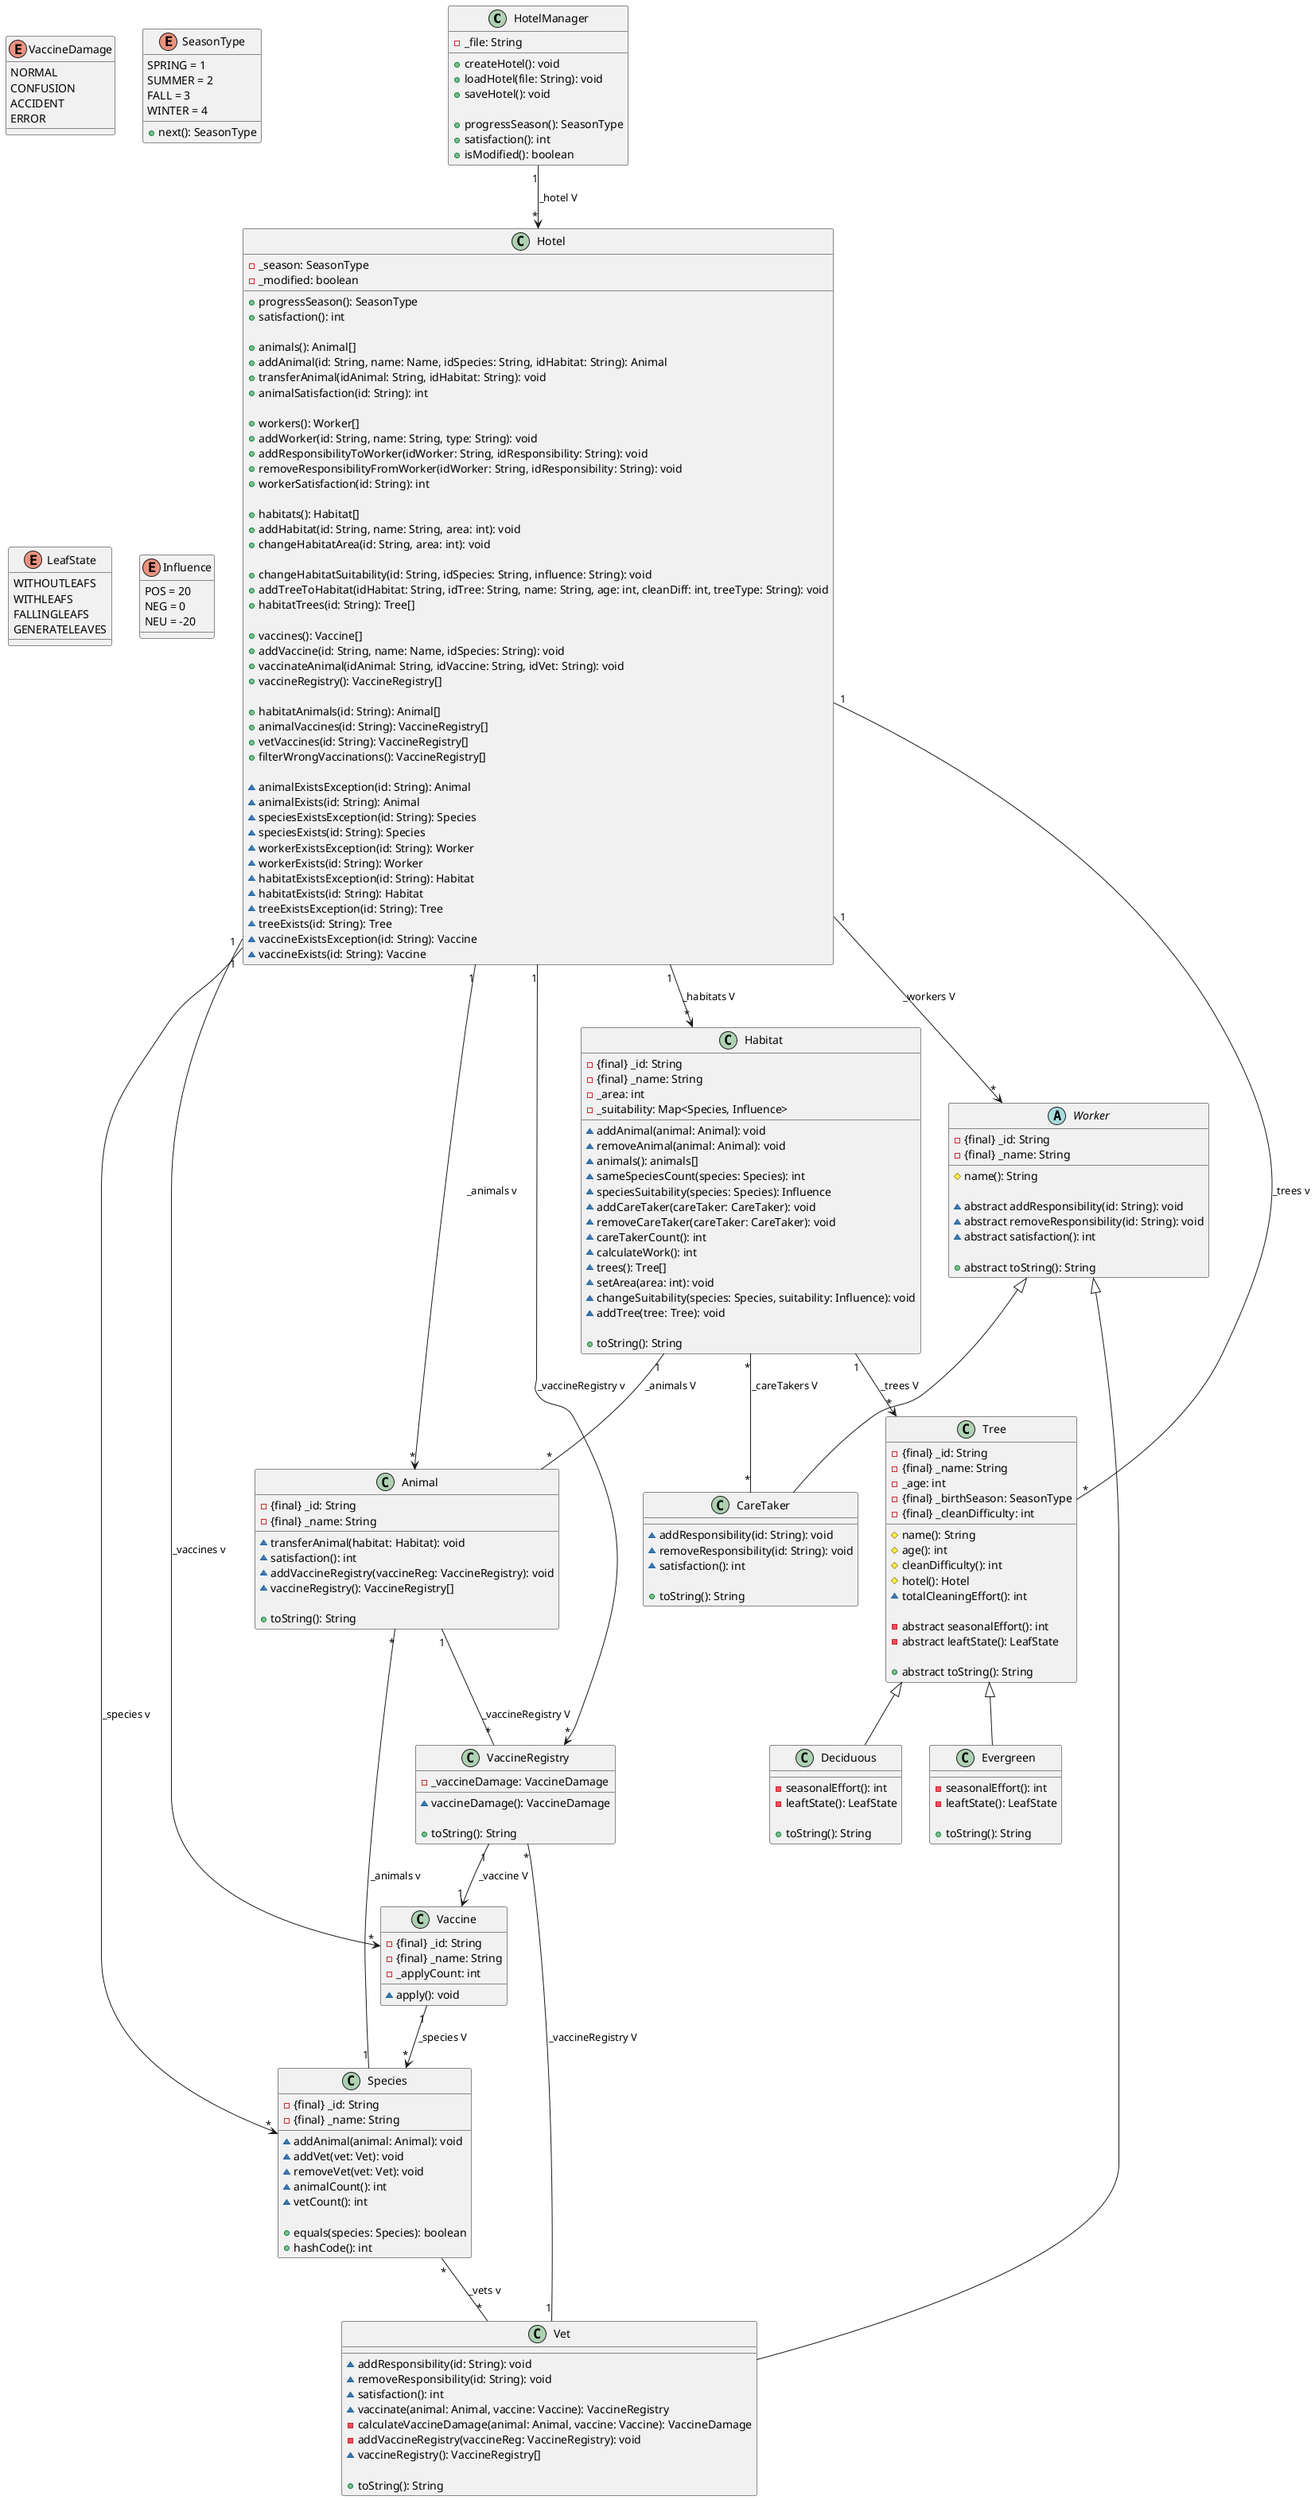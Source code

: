 @startuml VetHotel

class HotelManager{
    - _file: String

    ' Hotel management
    + createHotel(): void
    + loadHotel(file: String): void
    + saveHotel(): void

    ' Main Menu
    + progressSeason(): SeasonType
    + satisfaction(): int
    + isModified(): boolean
}

class Hotel{
    ' Check how to notify tree listeners.
    - _season: SeasonType
    - _modified: boolean

    ' Main Menu called from HotelManager._hotel.command()
    + progressSeason(): SeasonType
    + satisfaction(): int

    ' Secondary Menus 4.2
    + animals(): Animal[]
    + addAnimal(id: String, name: Name, idSpecies: String, idHabitat: String): Animal
    + transferAnimal(idAnimal: String, idHabitat: String): void
    + animalSatisfaction(id: String): int

    ' Secondary Menus 4.3
    + workers(): Worker[]
    + addWorker(id: String, name: String, type: String): void
    + addResponsibilityToWorker(idWorker: String, idResponsibility: String): void
    + removeResponsibilityFromWorker(idWorker: String, idResponsibility: String): void
    + workerSatisfaction(id: String): int

    ' Secondary Menus 4.4
    + habitats(): Habitat[]
    + addHabitat(id: String, name: String, area: int): void
    + changeHabitatArea(id: String, area: int): void

    ' Devo meter influencia como o meu enum? e ter um if
    ' que decide qual enum significa a string na parte de execução
    ' do comando? ou aqui dentro.
    + changeHabitatSuitability(id: String, idSpecies: String, influence: String): void
    + addTreeToHabitat(idHabitat: String, idTree: String, name: String, age: int, cleanDiff: int, treeType: String): void
    + habitatTrees(id: String): Tree[]
    
    ' Secondary Menus 4.5
    + vaccines(): Vaccine[]
    + addVaccine(id: String, name: Name, idSpecies: String): void
    + vaccinateAnimal(idAnimal: String, idVaccine: String, idVet: String): void
    + vaccineRegistry(): VaccineRegistry[]

    ' Secondary Menus 4.6
    + habitatAnimals(id: String): Animal[]
    + animalVaccines(id: String): VaccineRegistry[]
    + vetVaccines(id: String): VaccineRegistry[]
    + filterWrongVaccinations(): VaccineRegistry[]  

    ' Searches
    ~ animalExistsException(id: String): Animal
    ~ animalExists(id: String): Animal
    ~ speciesExistsException(id: String): Species
    ~ speciesExists(id: String): Species
    ~ workerExistsException(id: String): Worker
    ~ workerExists(id: String): Worker
    ~ habitatExistsException(id: String): Habitat
    ~ habitatExists(id: String): Habitat
    ~ treeExistsException(id: String): Tree
    ~ treeExists(id: String): Tree
    ~ vaccineExistsException(id: String): Vaccine
    ~ vaccineExists(id: String): Vaccine
}

class Animal{
    - {final} _id: String
    - {final} _name: String
    
    ~ transferAnimal(habitat: Habitat): void
    ~ satisfaction(): int
    ~ addVaccineRegistry(vaccineReg: VaccineRegistry): void
    ~ vaccineRegistry(): VaccineRegistry[]

    + toString(): String
}

class Species{
    - {final} _id: String
    - {final} _name: String
    
    ~ addAnimal(animal: Animal): void
    ~ addVet(vet: Vet): void
    ~ removeVet(vet: Vet): void
    ~ animalCount(): int
    ~ vetCount(): int

    + equals(species: Species): boolean
    + hashCode(): int
}

class Habitat{
    - {final} _id: String
    - {final} _name: String
    - _area: int
    - _suitability: Map<Species, Influence>

    ~ addAnimal(animal: Animal): void
    ~ removeAnimal(animal: Animal): void
    ~ animals(): animals[]
    ~ sameSpeciesCount(species: Species): int
    ~ speciesSuitability(species: Species): Influence
    ~ addCareTaker(careTaker: CareTaker): void
    ~ removeCareTaker(careTaker: CareTaker): void
    ~ careTakerCount(): int
    ~ calculateWork(): int
    ~ trees(): Tree[]
    ~ setArea(area: int): void
    ~ changeSuitability(species: Species, suitability: Influence): void
    ~ addTree(tree: Tree): void

    + toString(): String
}

abstract class Worker{
    - {final} _id: String
    - {final} _name: String

    # name(): String
    
    ~ abstract addResponsibility(id: String): void
    ~ abstract removeResponsibility(id: String): void
    ~ abstract satisfaction(): int

    + abstract toString(): String
}

class CareTaker extends Worker{
    ~ addResponsibility(id: String): void
    ~ removeResponsibility(id: String): void
    ~ satisfaction(): int

    + toString(): String
}

class Vet extends Worker{
    ~ addResponsibility(id: String): void
    ~ removeResponsibility(id: String): void
    ~ satisfaction(): int
    ~ vaccinate(animal: Animal, vaccine: Vaccine): VaccineRegistry
    - calculateVaccineDamage(animal: Animal, vaccine: Vaccine): VaccineDamage
    - addVaccineRegistry(vaccineReg: VaccineRegistry): void
    ~ vaccineRegistry(): VaccineRegistry[]

    + toString(): String
}

Class Tree{
    - {final} _id: String
    - {final} _name: String
    - _age: int
    - {final} _birthSeason: SeasonType
    - {final} _cleanDifficulty: int

    # name(): String
    # age(): int
    # cleanDifficulty(): int
    # hotel(): Hotel
    ~ totalCleaningEffort(): int

    - abstract seasonalEffort(): int 
    - abstract leaftState(): LeafState
    
    + abstract toString(): String
}

Class Evergreen extends Tree{
    - seasonalEffort(): int
    - leaftState(): LeafState

    + toString(): String
}

Class Deciduous extends Tree{
    - seasonalEffort(): int
    - leaftState(): LeafState

    + toString(): String
}

Class Vaccine {
    - {final} _id: String
    - {final} _name: String
    - _applyCount: int

    ~ apply(): void
}

Class VaccineRegistry{
    - _vaccineDamage: VaccineDamage

    ~ vaccineDamage(): VaccineDamage
    
    + toString(): String
}

' Enums
enum VaccineDamage {
    NORMAL
    CONFUSION
    ACCIDENT
    ERROR
}

enum SeasonType {
    SPRING = 1
    SUMMER = 2
    FALL = 3
    WINTER = 4

    +next(): SeasonType
}

enum LeafState {
    WITHOUTLEAFS
    WITHLEAFS
    FALLINGLEAFS
    GENERATELEAVES
}

enum Influence{
    POS = 20
    NEG = 0
    NEU = -20
}

' Relationships
HotelManager "1" --> "*" Hotel: _hotel V
Hotel "1" --> "*" Habitat: _habitats V
Hotel "1" --> "*" Worker: _workers V
Hotel "1" --> "*" Species: _species v
Hotel "1" --> "*" Animal: _animals v
Hotel "1" --> "*" Vaccine: _vaccines v
Hotel "1" --> "*" VaccineRegistry: _vaccineRegistry v
Hotel "1" -- "*" Tree: _trees v
Animal "1" -- "*" VaccineRegistry: _vaccineRegistry V
Species "1" -- "*" Animal: _animals v
Species "*" -- "*" Vet: _vets v
Habitat "1"-- "*" Animal: _animals V
Habitat "*" -- "*" CareTaker: _careTakers V
Habitat "1" --> "*" Tree: _trees V
Vet "1" -- "*" VaccineRegistry: _vaccineRegistry V
Vaccine "1" --> "*" Species: _species V
VaccineRegistry "1" --> "1" Vaccine: _vaccine V

@enduml